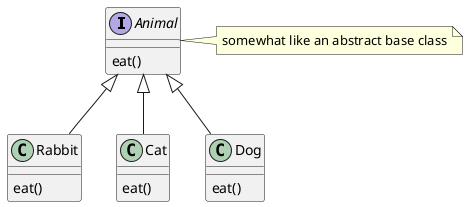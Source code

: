 @startuml
'https://plantuml.com/class-diagram

interface Animal {
  eat()
}
note right : somewhat like an abstract base class

class Rabbit {
  eat()
}

class Cat {
  eat()
}

class Dog {
  eat()
}

Animal <|-- Rabbit
Animal <|-- Dog
Animal <|-- Cat

@enduml